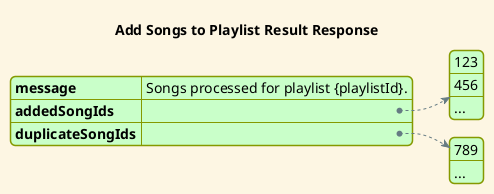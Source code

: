 @startjson
title Add Songs to Playlist Result Response
!theme sunlust

{
  "message": "Songs processed for playlist {playlistId}.",
  "addedSongIds": [123, 456, "..."],
  "duplicateSongIds": [789, "..."]
}
@endjson
